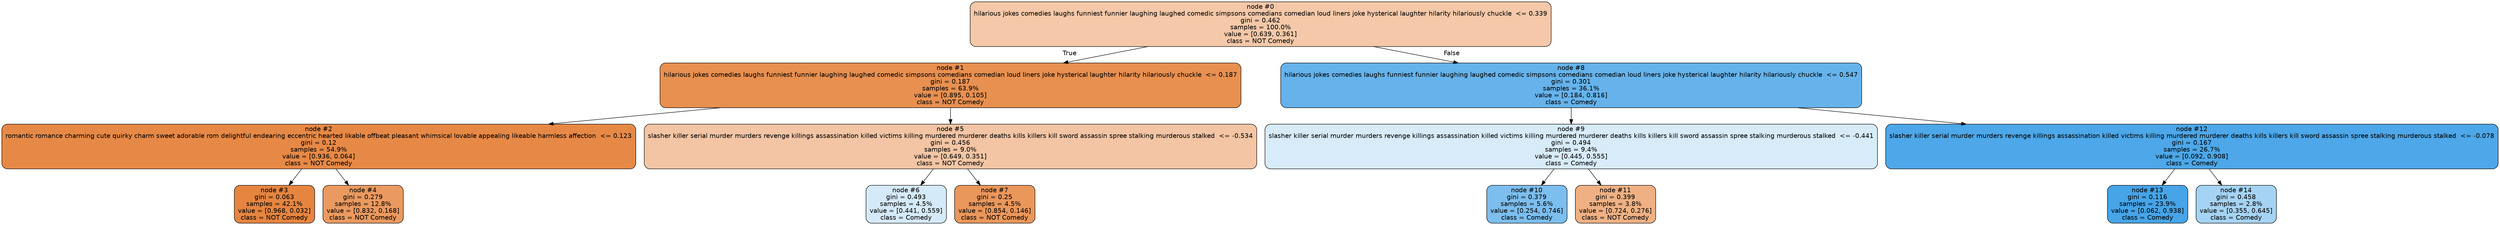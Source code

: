 digraph Tree {
node [shape=box, style="filled, rounded", color="black", fontname=helvetica] ;
edge [fontname=helvetica] ;
0 [label="node #0\nhilarious jokes comedies laughs funniest funnier laughing laughed comedic simpsons comedians comedian loud liners joke hysterical laughter hilarity hilariously chuckle  <= 0.339\ngini = 0.462\nsamples = 100.0%\nvalue = [0.639, 0.361]\nclass = NOT Comedy", fillcolor="#e581396f"] ;
1 [label="node #1\nhilarious jokes comedies laughs funniest funnier laughing laughed comedic simpsons comedians comedian loud liners joke hysterical laughter hilarity hilariously chuckle  <= 0.187\ngini = 0.187\nsamples = 63.9%\nvalue = [0.895, 0.105]\nclass = NOT Comedy", fillcolor="#e58139e1"] ;
0 -> 1 [labeldistance=2.5, labelangle=45, headlabel="True"] ;
2 [label="node #2\nromantic romance charming cute quirky charm sweet adorable rom delightful endearing eccentric hearted likable offbeat pleasant whimsical lovable appealing likeable harmless affection  <= 0.123\ngini = 0.12\nsamples = 54.9%\nvalue = [0.936, 0.064]\nclass = NOT Comedy", fillcolor="#e58139ee"] ;
1 -> 2 ;
3 [label="node #3\ngini = 0.063\nsamples = 42.1%\nvalue = [0.968, 0.032]\nclass = NOT Comedy", fillcolor="#e58139f6"] ;
2 -> 3 ;
4 [label="node #4\ngini = 0.279\nsamples = 12.8%\nvalue = [0.832, 0.168]\nclass = NOT Comedy", fillcolor="#e58139cc"] ;
2 -> 4 ;
5 [label="node #5\nslasher killer serial murder murders revenge killings assassination killed victims killing murdered murderer deaths kills killers kill sword assassin spree stalking murderous stalked  <= -0.534\ngini = 0.456\nsamples = 9.0%\nvalue = [0.649, 0.351]\nclass = NOT Comedy", fillcolor="#e5813975"] ;
1 -> 5 ;
6 [label="node #6\ngini = 0.493\nsamples = 4.5%\nvalue = [0.441, 0.559]\nclass = Comedy", fillcolor="#399de536"] ;
5 -> 6 ;
7 [label="node #7\ngini = 0.25\nsamples = 4.5%\nvalue = [0.854, 0.146]\nclass = NOT Comedy", fillcolor="#e58139d3"] ;
5 -> 7 ;
8 [label="node #8\nhilarious jokes comedies laughs funniest funnier laughing laughed comedic simpsons comedians comedian loud liners joke hysterical laughter hilarity hilariously chuckle  <= 0.547\ngini = 0.301\nsamples = 36.1%\nvalue = [0.184, 0.816]\nclass = Comedy", fillcolor="#399de5c5"] ;
0 -> 8 [labeldistance=2.5, labelangle=-45, headlabel="False"] ;
9 [label="node #9\nslasher killer serial murder murders revenge killings assassination killed victims killing murdered murderer deaths kills killers kill sword assassin spree stalking murderous stalked  <= -0.441\ngini = 0.494\nsamples = 9.4%\nvalue = [0.445, 0.555]\nclass = Comedy", fillcolor="#399de533"] ;
8 -> 9 ;
10 [label="node #10\ngini = 0.379\nsamples = 5.6%\nvalue = [0.254, 0.746]\nclass = Comedy", fillcolor="#399de5a8"] ;
9 -> 10 ;
11 [label="node #11\ngini = 0.399\nsamples = 3.8%\nvalue = [0.724, 0.276]\nclass = NOT Comedy", fillcolor="#e581399e"] ;
9 -> 11 ;
12 [label="node #12\nslasher killer serial murder murders revenge killings assassination killed victims killing murdered murderer deaths kills killers kill sword assassin spree stalking murderous stalked  <= -0.078\ngini = 0.167\nsamples = 26.7%\nvalue = [0.092, 0.908]\nclass = Comedy", fillcolor="#399de5e5"] ;
8 -> 12 ;
13 [label="node #13\ngini = 0.116\nsamples = 23.9%\nvalue = [0.062, 0.938]\nclass = Comedy", fillcolor="#399de5ee"] ;
12 -> 13 ;
14 [label="node #14\ngini = 0.458\nsamples = 2.8%\nvalue = [0.355, 0.645]\nclass = Comedy", fillcolor="#399de573"] ;
12 -> 14 ;
}